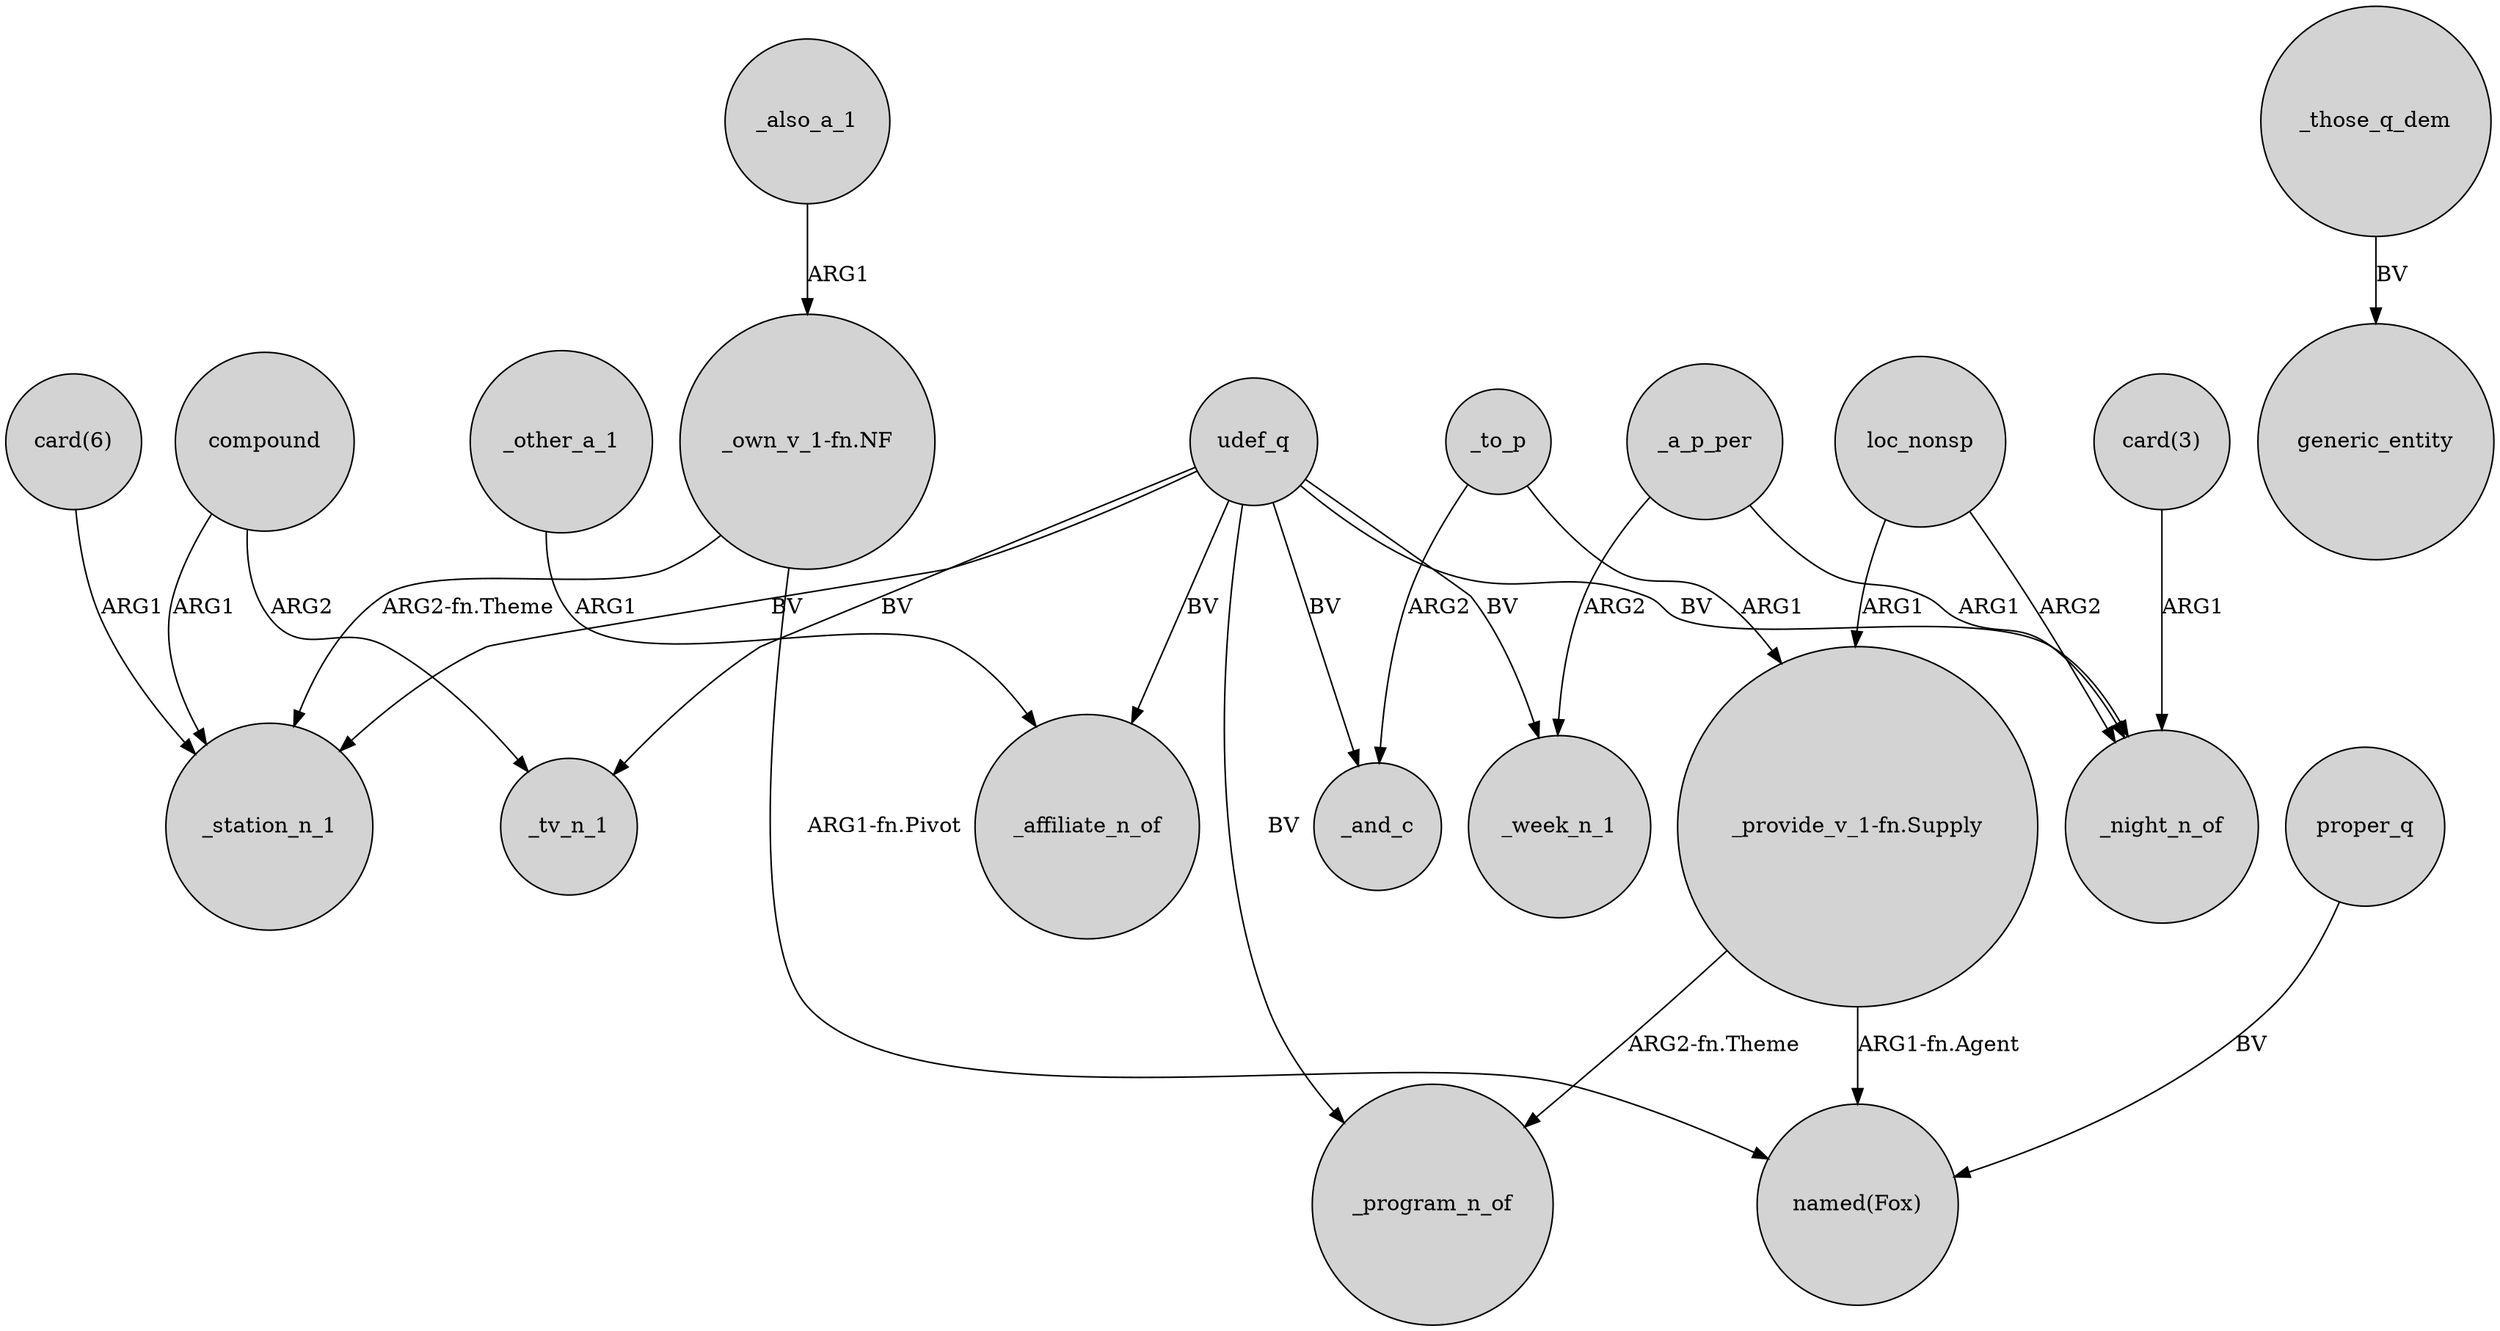 digraph {
	node [shape=circle style=filled]
	"card(6)" -> _station_n_1 [label=ARG1]
	compound -> _tv_n_1 [label=ARG2]
	_also_a_1 -> "_own_v_1-fn.NF" [label=ARG1]
	udef_q -> _tv_n_1 [label=BV]
	"_own_v_1-fn.NF" -> _station_n_1 [label="ARG2-fn.Theme"]
	_other_a_1 -> _affiliate_n_of [label=ARG1]
	"_provide_v_1-fn.Supply" -> "named(Fox)" [label="ARG1-fn.Agent"]
	udef_q -> _program_n_of [label=BV]
	loc_nonsp -> "_provide_v_1-fn.Supply" [label=ARG1]
	proper_q -> "named(Fox)" [label=BV]
	_to_p -> _and_c [label=ARG2]
	_a_p_per -> _night_n_of [label=ARG1]
	_to_p -> "_provide_v_1-fn.Supply" [label=ARG1]
	udef_q -> _affiliate_n_of [label=BV]
	compound -> _station_n_1 [label=ARG1]
	udef_q -> _week_n_1 [label=BV]
	"card(3)" -> _night_n_of [label=ARG1]
	udef_q -> _station_n_1 [label=BV]
	loc_nonsp -> _night_n_of [label=ARG2]
	udef_q -> _night_n_of [label=BV]
	"_own_v_1-fn.NF" -> "named(Fox)" [label="ARG1-fn.Pivot"]
	"_provide_v_1-fn.Supply" -> _program_n_of [label="ARG2-fn.Theme"]
	udef_q -> _and_c [label=BV]
	_those_q_dem -> generic_entity [label=BV]
	_a_p_per -> _week_n_1 [label=ARG2]
}
